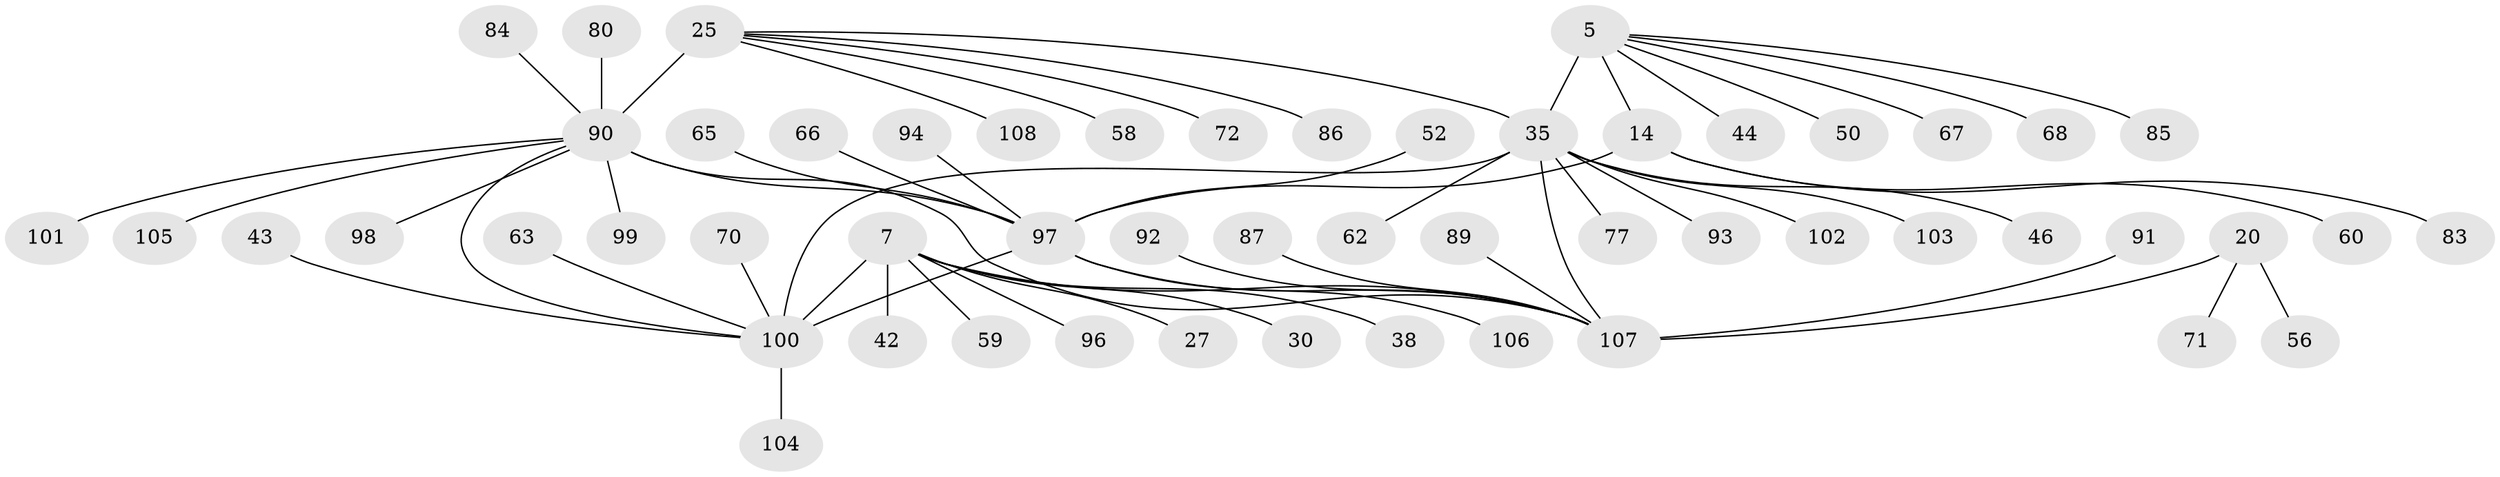 // original degree distribution, {6: 0.06481481481481481, 12: 0.018518518518518517, 9: 0.027777777777777776, 5: 0.027777777777777776, 8: 0.037037037037037035, 10: 0.018518518518518517, 4: 0.027777777777777776, 13: 0.009259259259259259, 7: 0.009259259259259259, 2: 0.12962962962962962, 1: 0.5833333333333334, 3: 0.046296296296296294}
// Generated by graph-tools (version 1.1) at 2025/54/03/09/25 04:54:47]
// undirected, 54 vertices, 59 edges
graph export_dot {
graph [start="1"]
  node [color=gray90,style=filled];
  5 [super="+4"];
  7 [super="+6"];
  14 [super="+11"];
  20 [super="+16"];
  25 [super="+22"];
  27;
  30;
  35 [super="+3+2+28"];
  38;
  42;
  43;
  44;
  46;
  50;
  52;
  56;
  58 [super="+39"];
  59;
  60;
  62;
  63;
  65 [super="+64"];
  66;
  67;
  68;
  70;
  71;
  72;
  77 [super="+51"];
  80;
  83;
  84;
  85;
  86;
  87;
  89;
  90 [super="+24+79+37+69+73"];
  91;
  92;
  93;
  94;
  96 [super="+33"];
  97 [super="+13+29+36+41+55+15"];
  98 [super="+47"];
  99;
  100 [super="+88+75+40+8+10"];
  101 [super="+31"];
  102 [super="+81"];
  103;
  104 [super="+78+95"];
  105;
  106;
  107 [super="+74+32+54+76+82"];
  108;
  5 -- 44;
  5 -- 67;
  5 -- 68;
  5 -- 14;
  5 -- 50;
  5 -- 85;
  5 -- 35 [weight=6];
  7 -- 27;
  7 -- 59;
  7 -- 42;
  7 -- 38;
  7 -- 30;
  7 -- 100 [weight=7];
  7 -- 96;
  7 -- 107;
  14 -- 60;
  14 -- 83;
  14 -- 97 [weight=6];
  20 -- 71;
  20 -- 56;
  20 -- 107 [weight=6];
  25 -- 86;
  25 -- 72;
  25 -- 108;
  25 -- 58;
  25 -- 35;
  25 -- 90 [weight=6];
  35 -- 100 [weight=2];
  35 -- 102;
  35 -- 77;
  35 -- 46;
  35 -- 93;
  35 -- 62;
  35 -- 103;
  35 -- 107 [weight=2];
  43 -- 100;
  52 -- 97;
  63 -- 100;
  65 -- 97;
  66 -- 97;
  70 -- 100;
  80 -- 90;
  84 -- 90;
  87 -- 107;
  89 -- 107;
  90 -- 98;
  90 -- 99;
  90 -- 100;
  90 -- 101;
  90 -- 105;
  90 -- 97 [weight=3];
  90 -- 107;
  91 -- 107;
  92 -- 107;
  94 -- 97;
  97 -- 100 [weight=2];
  97 -- 106;
  97 -- 107;
  100 -- 104;
}
